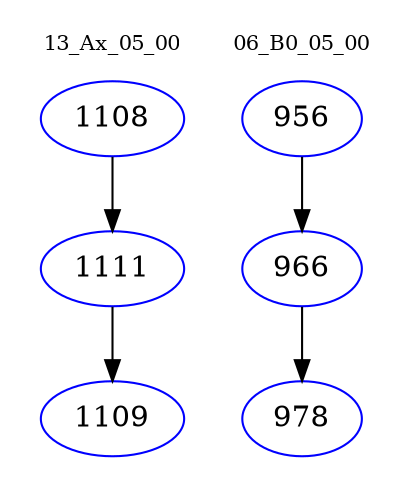 digraph{
subgraph cluster_0 {
color = white
label = "13_Ax_05_00";
fontsize=10;
T0_1108 [label="1108", color="blue"]
T0_1108 -> T0_1111 [color="black"]
T0_1111 [label="1111", color="blue"]
T0_1111 -> T0_1109 [color="black"]
T0_1109 [label="1109", color="blue"]
}
subgraph cluster_1 {
color = white
label = "06_B0_05_00";
fontsize=10;
T1_956 [label="956", color="blue"]
T1_956 -> T1_966 [color="black"]
T1_966 [label="966", color="blue"]
T1_966 -> T1_978 [color="black"]
T1_978 [label="978", color="blue"]
}
}
